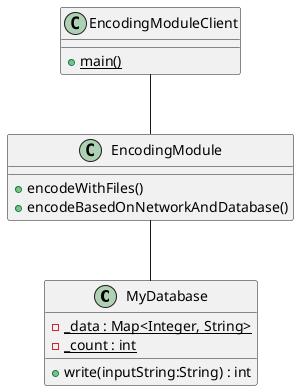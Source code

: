 
@startuml exercice


class MyDatabase{  
     - {static} _data : Map<Integer, String>
     - {static} _count : int
     + write(inputString:String) : int
     
}

class EncodingModule{
    
   + encodeWithFiles()
   + encodeBasedOnNetworkAndDatabase()

}


class EncodingModuleClient  {

+ {static} main()

}




EncodingModule -- MyDatabase 

EncodingModuleClient -- EncodingModule 




@enduml